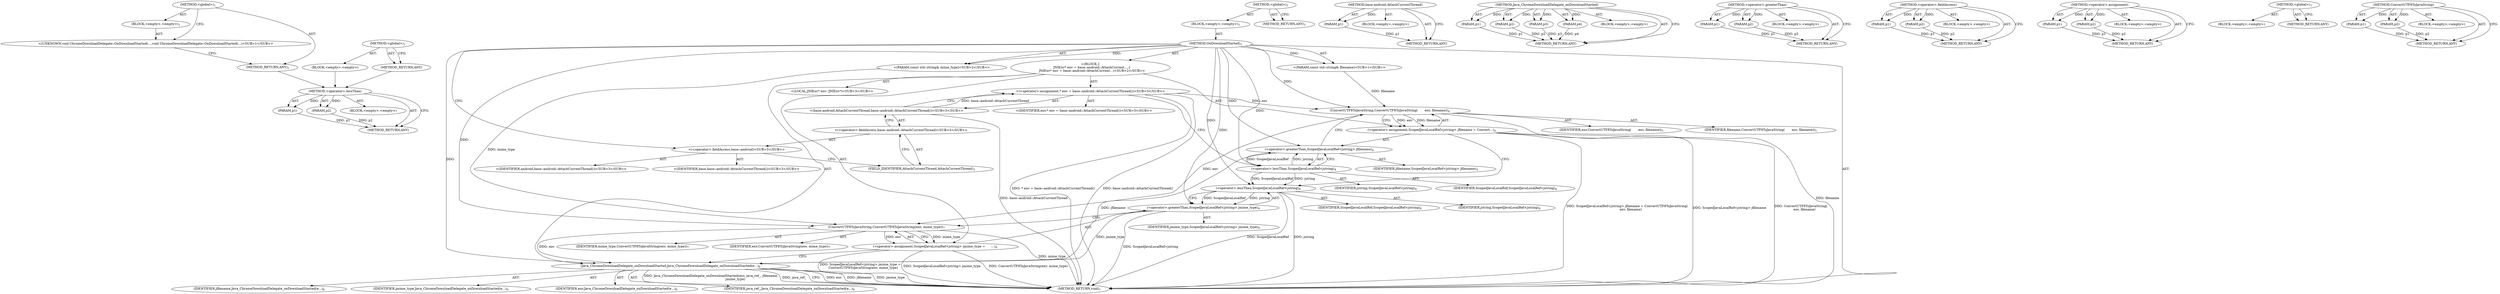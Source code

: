 digraph "&lt;global&gt;" {
vulnerable_84 [label=<(METHOD,&lt;operator&gt;.lessThan)>];
vulnerable_85 [label=<(PARAM,p1)>];
vulnerable_86 [label=<(PARAM,p2)>];
vulnerable_87 [label=<(BLOCK,&lt;empty&gt;,&lt;empty&gt;)>];
vulnerable_88 [label=<(METHOD_RETURN,ANY)>];
vulnerable_6 [label=<(METHOD,&lt;global&gt;)<SUB>1</SUB>>];
vulnerable_7 [label=<(BLOCK,&lt;empty&gt;,&lt;empty&gt;)<SUB>1</SUB>>];
vulnerable_8 [label=<(METHOD,OnDownloadStarted)<SUB>1</SUB>>];
vulnerable_9 [label="<(PARAM,const std::string&amp; filename)<SUB>1</SUB>>"];
vulnerable_10 [label="<(PARAM,const std::string&amp; mime_type)<SUB>2</SUB>>"];
vulnerable_11 [label="<(BLOCK,{
   JNIEnv* env = base::android::AttachCurrent...,{
   JNIEnv* env = base::android::AttachCurrent...)<SUB>2</SUB>>"];
vulnerable_12 [label="<(LOCAL,JNIEnv* env: JNIEnv*)<SUB>3</SUB>>"];
vulnerable_13 [label="<(&lt;operator&gt;.assignment,* env = base::android::AttachCurrentThread())<SUB>3</SUB>>"];
vulnerable_14 [label="<(IDENTIFIER,env,* env = base::android::AttachCurrentThread())<SUB>3</SUB>>"];
vulnerable_15 [label="<(base.android.AttachCurrentThread,base::android::AttachCurrentThread())<SUB>3</SUB>>"];
vulnerable_16 [label="<(&lt;operator&gt;.fieldAccess,base::android::AttachCurrentThread)<SUB>3</SUB>>"];
vulnerable_17 [label="<(&lt;operator&gt;.fieldAccess,base::android)<SUB>3</SUB>>"];
vulnerable_18 [label="<(IDENTIFIER,base,base::android::AttachCurrentThread())<SUB>3</SUB>>"];
vulnerable_19 [label="<(IDENTIFIER,android,base::android::AttachCurrentThread())<SUB>3</SUB>>"];
vulnerable_20 [label=<(FIELD_IDENTIFIER,AttachCurrentThread,AttachCurrentThread)<SUB>3</SUB>>];
vulnerable_21 [label=<(&lt;operator&gt;.assignment,ScopedJavaLocalRef&lt;jstring&gt; jfilename = Convert...)<SUB>4</SUB>>];
vulnerable_22 [label=<(&lt;operator&gt;.greaterThan,ScopedJavaLocalRef&lt;jstring&gt; jfilename)<SUB>4</SUB>>];
vulnerable_23 [label=<(&lt;operator&gt;.lessThan,ScopedJavaLocalRef&lt;jstring)<SUB>4</SUB>>];
vulnerable_24 [label=<(IDENTIFIER,ScopedJavaLocalRef,ScopedJavaLocalRef&lt;jstring)<SUB>4</SUB>>];
vulnerable_25 [label=<(IDENTIFIER,jstring,ScopedJavaLocalRef&lt;jstring)<SUB>4</SUB>>];
vulnerable_26 [label=<(IDENTIFIER,jfilename,ScopedJavaLocalRef&lt;jstring&gt; jfilename)<SUB>4</SUB>>];
vulnerable_27 [label=<(ConvertUTF8ToJavaString,ConvertUTF8ToJavaString(
       env, filename))<SUB>4</SUB>>];
vulnerable_28 [label=<(IDENTIFIER,env,ConvertUTF8ToJavaString(
       env, filename))<SUB>5</SUB>>];
vulnerable_29 [label=<(IDENTIFIER,filename,ConvertUTF8ToJavaString(
       env, filename))<SUB>5</SUB>>];
vulnerable_30 [label=<(&lt;operator&gt;.assignment,ScopedJavaLocalRef&lt;jstring&gt; jmime_type =
      ...)<SUB>6</SUB>>];
vulnerable_31 [label=<(&lt;operator&gt;.greaterThan,ScopedJavaLocalRef&lt;jstring&gt; jmime_type)<SUB>6</SUB>>];
vulnerable_32 [label=<(&lt;operator&gt;.lessThan,ScopedJavaLocalRef&lt;jstring)<SUB>6</SUB>>];
vulnerable_33 [label=<(IDENTIFIER,ScopedJavaLocalRef,ScopedJavaLocalRef&lt;jstring)<SUB>6</SUB>>];
vulnerable_34 [label=<(IDENTIFIER,jstring,ScopedJavaLocalRef&lt;jstring)<SUB>6</SUB>>];
vulnerable_35 [label=<(IDENTIFIER,jmime_type,ScopedJavaLocalRef&lt;jstring&gt; jmime_type)<SUB>6</SUB>>];
vulnerable_36 [label=<(ConvertUTF8ToJavaString,ConvertUTF8ToJavaString(env, mime_type))<SUB>7</SUB>>];
vulnerable_37 [label=<(IDENTIFIER,env,ConvertUTF8ToJavaString(env, mime_type))<SUB>7</SUB>>];
vulnerable_38 [label=<(IDENTIFIER,mime_type,ConvertUTF8ToJavaString(env, mime_type))<SUB>7</SUB>>];
vulnerable_39 [label=<(Java_ChromeDownloadDelegate_onDownloadStarted,Java_ChromeDownloadDelegate_onDownloadStarted(e...)<SUB>8</SUB>>];
vulnerable_40 [label=<(IDENTIFIER,env,Java_ChromeDownloadDelegate_onDownloadStarted(e...)<SUB>8</SUB>>];
vulnerable_41 [label=<(IDENTIFIER,java_ref_,Java_ChromeDownloadDelegate_onDownloadStarted(e...)<SUB>8</SUB>>];
vulnerable_42 [label=<(IDENTIFIER,jfilename,Java_ChromeDownloadDelegate_onDownloadStarted(e...)<SUB>8</SUB>>];
vulnerable_43 [label=<(IDENTIFIER,jmime_type,Java_ChromeDownloadDelegate_onDownloadStarted(e...)<SUB>9</SUB>>];
vulnerable_44 [label=<(METHOD_RETURN,void)<SUB>1</SUB>>];
vulnerable_46 [label=<(METHOD_RETURN,ANY)<SUB>1</SUB>>];
vulnerable_70 [label=<(METHOD,base.android.AttachCurrentThread)>];
vulnerable_71 [label=<(PARAM,p1)>];
vulnerable_72 [label=<(BLOCK,&lt;empty&gt;,&lt;empty&gt;)>];
vulnerable_73 [label=<(METHOD_RETURN,ANY)>];
vulnerable_94 [label=<(METHOD,Java_ChromeDownloadDelegate_onDownloadStarted)>];
vulnerable_95 [label=<(PARAM,p1)>];
vulnerable_96 [label=<(PARAM,p2)>];
vulnerable_97 [label=<(PARAM,p3)>];
vulnerable_98 [label=<(PARAM,p4)>];
vulnerable_99 [label=<(BLOCK,&lt;empty&gt;,&lt;empty&gt;)>];
vulnerable_100 [label=<(METHOD_RETURN,ANY)>];
vulnerable_79 [label=<(METHOD,&lt;operator&gt;.greaterThan)>];
vulnerable_80 [label=<(PARAM,p1)>];
vulnerable_81 [label=<(PARAM,p2)>];
vulnerable_82 [label=<(BLOCK,&lt;empty&gt;,&lt;empty&gt;)>];
vulnerable_83 [label=<(METHOD_RETURN,ANY)>];
vulnerable_74 [label=<(METHOD,&lt;operator&gt;.fieldAccess)>];
vulnerable_75 [label=<(PARAM,p1)>];
vulnerable_76 [label=<(PARAM,p2)>];
vulnerable_77 [label=<(BLOCK,&lt;empty&gt;,&lt;empty&gt;)>];
vulnerable_78 [label=<(METHOD_RETURN,ANY)>];
vulnerable_65 [label=<(METHOD,&lt;operator&gt;.assignment)>];
vulnerable_66 [label=<(PARAM,p1)>];
vulnerable_67 [label=<(PARAM,p2)>];
vulnerable_68 [label=<(BLOCK,&lt;empty&gt;,&lt;empty&gt;)>];
vulnerable_69 [label=<(METHOD_RETURN,ANY)>];
vulnerable_59 [label=<(METHOD,&lt;global&gt;)<SUB>1</SUB>>];
vulnerable_60 [label=<(BLOCK,&lt;empty&gt;,&lt;empty&gt;)>];
vulnerable_61 [label=<(METHOD_RETURN,ANY)>];
vulnerable_89 [label=<(METHOD,ConvertUTF8ToJavaString)>];
vulnerable_90 [label=<(PARAM,p1)>];
vulnerable_91 [label=<(PARAM,p2)>];
vulnerable_92 [label=<(BLOCK,&lt;empty&gt;,&lt;empty&gt;)>];
vulnerable_93 [label=<(METHOD_RETURN,ANY)>];
fixed_6 [label=<(METHOD,&lt;global&gt;)<SUB>1</SUB>>];
fixed_7 [label=<(BLOCK,&lt;empty&gt;,&lt;empty&gt;)<SUB>1</SUB>>];
fixed_8 [label="<(UNKNOWN,void ChromeDownloadDelegate::OnDownloadStarted(...,void ChromeDownloadDelegate::OnDownloadStarted(...)<SUB>1</SUB>>"];
fixed_9 [label=<(METHOD_RETURN,ANY)<SUB>1</SUB>>];
fixed_14 [label=<(METHOD,&lt;global&gt;)<SUB>1</SUB>>];
fixed_15 [label=<(BLOCK,&lt;empty&gt;,&lt;empty&gt;)>];
fixed_16 [label=<(METHOD_RETURN,ANY)>];
vulnerable_84 -> vulnerable_85  [key=0, label="AST: "];
vulnerable_84 -> vulnerable_85  [key=1, label="DDG: "];
vulnerable_84 -> vulnerable_87  [key=0, label="AST: "];
vulnerable_84 -> vulnerable_86  [key=0, label="AST: "];
vulnerable_84 -> vulnerable_86  [key=1, label="DDG: "];
vulnerable_84 -> vulnerable_88  [key=0, label="AST: "];
vulnerable_84 -> vulnerable_88  [key=1, label="CFG: "];
vulnerable_85 -> vulnerable_88  [key=0, label="DDG: p1"];
vulnerable_86 -> vulnerable_88  [key=0, label="DDG: p2"];
vulnerable_6 -> vulnerable_7  [key=0, label="AST: "];
vulnerable_6 -> vulnerable_46  [key=0, label="AST: "];
vulnerable_6 -> vulnerable_46  [key=1, label="CFG: "];
vulnerable_7 -> vulnerable_8  [key=0, label="AST: "];
vulnerable_8 -> vulnerable_9  [key=0, label="AST: "];
vulnerable_8 -> vulnerable_9  [key=1, label="DDG: "];
vulnerable_8 -> vulnerable_10  [key=0, label="AST: "];
vulnerable_8 -> vulnerable_10  [key=1, label="DDG: "];
vulnerable_8 -> vulnerable_11  [key=0, label="AST: "];
vulnerable_8 -> vulnerable_44  [key=0, label="AST: "];
vulnerable_8 -> vulnerable_17  [key=0, label="CFG: "];
vulnerable_8 -> vulnerable_39  [key=0, label="DDG: "];
vulnerable_8 -> vulnerable_22  [key=0, label="DDG: "];
vulnerable_8 -> vulnerable_27  [key=0, label="DDG: "];
vulnerable_8 -> vulnerable_31  [key=0, label="DDG: "];
vulnerable_8 -> vulnerable_36  [key=0, label="DDG: "];
vulnerable_8 -> vulnerable_23  [key=0, label="DDG: "];
vulnerable_8 -> vulnerable_32  [key=0, label="DDG: "];
vulnerable_9 -> vulnerable_27  [key=0, label="DDG: filename"];
vulnerable_10 -> vulnerable_36  [key=0, label="DDG: mime_type"];
vulnerable_11 -> vulnerable_12  [key=0, label="AST: "];
vulnerable_11 -> vulnerable_13  [key=0, label="AST: "];
vulnerable_11 -> vulnerable_21  [key=0, label="AST: "];
vulnerable_11 -> vulnerable_30  [key=0, label="AST: "];
vulnerable_11 -> vulnerable_39  [key=0, label="AST: "];
vulnerable_13 -> vulnerable_14  [key=0, label="AST: "];
vulnerable_13 -> vulnerable_15  [key=0, label="AST: "];
vulnerable_13 -> vulnerable_23  [key=0, label="CFG: "];
vulnerable_13 -> vulnerable_44  [key=0, label="DDG: base::android::AttachCurrentThread()"];
vulnerable_13 -> vulnerable_44  [key=1, label="DDG: * env = base::android::AttachCurrentThread()"];
vulnerable_13 -> vulnerable_27  [key=0, label="DDG: env"];
vulnerable_15 -> vulnerable_16  [key=0, label="AST: "];
vulnerable_15 -> vulnerable_13  [key=0, label="CFG: "];
vulnerable_15 -> vulnerable_13  [key=1, label="DDG: base::android::AttachCurrentThread"];
vulnerable_15 -> vulnerable_44  [key=0, label="DDG: base::android::AttachCurrentThread"];
vulnerable_16 -> vulnerable_17  [key=0, label="AST: "];
vulnerable_16 -> vulnerable_20  [key=0, label="AST: "];
vulnerable_16 -> vulnerable_15  [key=0, label="CFG: "];
vulnerable_17 -> vulnerable_18  [key=0, label="AST: "];
vulnerable_17 -> vulnerable_19  [key=0, label="AST: "];
vulnerable_17 -> vulnerable_20  [key=0, label="CFG: "];
vulnerable_20 -> vulnerable_16  [key=0, label="CFG: "];
vulnerable_21 -> vulnerable_22  [key=0, label="AST: "];
vulnerable_21 -> vulnerable_27  [key=0, label="AST: "];
vulnerable_21 -> vulnerable_32  [key=0, label="CFG: "];
vulnerable_21 -> vulnerable_44  [key=0, label="DDG: ScopedJavaLocalRef&lt;jstring&gt; jfilename"];
vulnerable_21 -> vulnerable_44  [key=1, label="DDG: ConvertUTF8ToJavaString(
       env, filename)"];
vulnerable_21 -> vulnerable_44  [key=2, label="DDG: ScopedJavaLocalRef&lt;jstring&gt; jfilename = ConvertUTF8ToJavaString(
       env, filename)"];
vulnerable_22 -> vulnerable_23  [key=0, label="AST: "];
vulnerable_22 -> vulnerable_26  [key=0, label="AST: "];
vulnerable_22 -> vulnerable_27  [key=0, label="CFG: "];
vulnerable_22 -> vulnerable_39  [key=0, label="DDG: jfilename"];
vulnerable_23 -> vulnerable_24  [key=0, label="AST: "];
vulnerable_23 -> vulnerable_25  [key=0, label="AST: "];
vulnerable_23 -> vulnerable_22  [key=0, label="CFG: "];
vulnerable_23 -> vulnerable_22  [key=1, label="DDG: ScopedJavaLocalRef"];
vulnerable_23 -> vulnerable_22  [key=2, label="DDG: jstring"];
vulnerable_23 -> vulnerable_32  [key=0, label="DDG: ScopedJavaLocalRef"];
vulnerable_23 -> vulnerable_32  [key=1, label="DDG: jstring"];
vulnerable_27 -> vulnerable_28  [key=0, label="AST: "];
vulnerable_27 -> vulnerable_29  [key=0, label="AST: "];
vulnerable_27 -> vulnerable_21  [key=0, label="CFG: "];
vulnerable_27 -> vulnerable_21  [key=1, label="DDG: env"];
vulnerable_27 -> vulnerable_21  [key=2, label="DDG: filename"];
vulnerable_27 -> vulnerable_44  [key=0, label="DDG: filename"];
vulnerable_27 -> vulnerable_36  [key=0, label="DDG: env"];
vulnerable_30 -> vulnerable_31  [key=0, label="AST: "];
vulnerable_30 -> vulnerable_36  [key=0, label="AST: "];
vulnerable_30 -> vulnerable_39  [key=0, label="CFG: "];
vulnerable_30 -> vulnerable_44  [key=0, label="DDG: ScopedJavaLocalRef&lt;jstring&gt; jmime_type"];
vulnerable_30 -> vulnerable_44  [key=1, label="DDG: ConvertUTF8ToJavaString(env, mime_type)"];
vulnerable_30 -> vulnerable_44  [key=2, label="DDG: ScopedJavaLocalRef&lt;jstring&gt; jmime_type =
      ConvertUTF8ToJavaString(env, mime_type)"];
vulnerable_31 -> vulnerable_32  [key=0, label="AST: "];
vulnerable_31 -> vulnerable_35  [key=0, label="AST: "];
vulnerable_31 -> vulnerable_36  [key=0, label="CFG: "];
vulnerable_31 -> vulnerable_44  [key=0, label="DDG: ScopedJavaLocalRef&lt;jstring"];
vulnerable_31 -> vulnerable_39  [key=0, label="DDG: jmime_type"];
vulnerable_32 -> vulnerable_33  [key=0, label="AST: "];
vulnerable_32 -> vulnerable_34  [key=0, label="AST: "];
vulnerable_32 -> vulnerable_31  [key=0, label="CFG: "];
vulnerable_32 -> vulnerable_31  [key=1, label="DDG: ScopedJavaLocalRef"];
vulnerable_32 -> vulnerable_31  [key=2, label="DDG: jstring"];
vulnerable_32 -> vulnerable_44  [key=0, label="DDG: ScopedJavaLocalRef"];
vulnerable_32 -> vulnerable_44  [key=1, label="DDG: jstring"];
vulnerable_36 -> vulnerable_37  [key=0, label="AST: "];
vulnerable_36 -> vulnerable_38  [key=0, label="AST: "];
vulnerable_36 -> vulnerable_30  [key=0, label="CFG: "];
vulnerable_36 -> vulnerable_30  [key=1, label="DDG: env"];
vulnerable_36 -> vulnerable_30  [key=2, label="DDG: mime_type"];
vulnerable_36 -> vulnerable_44  [key=0, label="DDG: mime_type"];
vulnerable_36 -> vulnerable_39  [key=0, label="DDG: env"];
vulnerable_39 -> vulnerable_40  [key=0, label="AST: "];
vulnerable_39 -> vulnerable_41  [key=0, label="AST: "];
vulnerable_39 -> vulnerable_42  [key=0, label="AST: "];
vulnerable_39 -> vulnerable_43  [key=0, label="AST: "];
vulnerable_39 -> vulnerable_44  [key=0, label="CFG: "];
vulnerable_39 -> vulnerable_44  [key=1, label="DDG: env"];
vulnerable_39 -> vulnerable_44  [key=2, label="DDG: jfilename"];
vulnerable_39 -> vulnerable_44  [key=3, label="DDG: jmime_type"];
vulnerable_39 -> vulnerable_44  [key=4, label="DDG: Java_ChromeDownloadDelegate_onDownloadStarted(env, java_ref_, jfilename,
                                                jmime_type)"];
vulnerable_39 -> vulnerable_44  [key=5, label="DDG: java_ref_"];
vulnerable_70 -> vulnerable_71  [key=0, label="AST: "];
vulnerable_70 -> vulnerable_71  [key=1, label="DDG: "];
vulnerable_70 -> vulnerable_72  [key=0, label="AST: "];
vulnerable_70 -> vulnerable_73  [key=0, label="AST: "];
vulnerable_70 -> vulnerable_73  [key=1, label="CFG: "];
vulnerable_71 -> vulnerable_73  [key=0, label="DDG: p1"];
vulnerable_94 -> vulnerable_95  [key=0, label="AST: "];
vulnerable_94 -> vulnerable_95  [key=1, label="DDG: "];
vulnerable_94 -> vulnerable_99  [key=0, label="AST: "];
vulnerable_94 -> vulnerable_96  [key=0, label="AST: "];
vulnerable_94 -> vulnerable_96  [key=1, label="DDG: "];
vulnerable_94 -> vulnerable_100  [key=0, label="AST: "];
vulnerable_94 -> vulnerable_100  [key=1, label="CFG: "];
vulnerable_94 -> vulnerable_97  [key=0, label="AST: "];
vulnerable_94 -> vulnerable_97  [key=1, label="DDG: "];
vulnerable_94 -> vulnerable_98  [key=0, label="AST: "];
vulnerable_94 -> vulnerable_98  [key=1, label="DDG: "];
vulnerable_95 -> vulnerable_100  [key=0, label="DDG: p1"];
vulnerable_96 -> vulnerable_100  [key=0, label="DDG: p2"];
vulnerable_97 -> vulnerable_100  [key=0, label="DDG: p3"];
vulnerable_98 -> vulnerable_100  [key=0, label="DDG: p4"];
vulnerable_79 -> vulnerable_80  [key=0, label="AST: "];
vulnerable_79 -> vulnerable_80  [key=1, label="DDG: "];
vulnerable_79 -> vulnerable_82  [key=0, label="AST: "];
vulnerable_79 -> vulnerable_81  [key=0, label="AST: "];
vulnerable_79 -> vulnerable_81  [key=1, label="DDG: "];
vulnerable_79 -> vulnerable_83  [key=0, label="AST: "];
vulnerable_79 -> vulnerable_83  [key=1, label="CFG: "];
vulnerable_80 -> vulnerable_83  [key=0, label="DDG: p1"];
vulnerable_81 -> vulnerable_83  [key=0, label="DDG: p2"];
vulnerable_74 -> vulnerable_75  [key=0, label="AST: "];
vulnerable_74 -> vulnerable_75  [key=1, label="DDG: "];
vulnerable_74 -> vulnerable_77  [key=0, label="AST: "];
vulnerable_74 -> vulnerable_76  [key=0, label="AST: "];
vulnerable_74 -> vulnerable_76  [key=1, label="DDG: "];
vulnerable_74 -> vulnerable_78  [key=0, label="AST: "];
vulnerable_74 -> vulnerable_78  [key=1, label="CFG: "];
vulnerable_75 -> vulnerable_78  [key=0, label="DDG: p1"];
vulnerable_76 -> vulnerable_78  [key=0, label="DDG: p2"];
vulnerable_65 -> vulnerable_66  [key=0, label="AST: "];
vulnerable_65 -> vulnerable_66  [key=1, label="DDG: "];
vulnerable_65 -> vulnerable_68  [key=0, label="AST: "];
vulnerable_65 -> vulnerable_67  [key=0, label="AST: "];
vulnerable_65 -> vulnerable_67  [key=1, label="DDG: "];
vulnerable_65 -> vulnerable_69  [key=0, label="AST: "];
vulnerable_65 -> vulnerable_69  [key=1, label="CFG: "];
vulnerable_66 -> vulnerable_69  [key=0, label="DDG: p1"];
vulnerable_67 -> vulnerable_69  [key=0, label="DDG: p2"];
vulnerable_59 -> vulnerable_60  [key=0, label="AST: "];
vulnerable_59 -> vulnerable_61  [key=0, label="AST: "];
vulnerable_59 -> vulnerable_61  [key=1, label="CFG: "];
vulnerable_89 -> vulnerable_90  [key=0, label="AST: "];
vulnerable_89 -> vulnerable_90  [key=1, label="DDG: "];
vulnerable_89 -> vulnerable_92  [key=0, label="AST: "];
vulnerable_89 -> vulnerable_91  [key=0, label="AST: "];
vulnerable_89 -> vulnerable_91  [key=1, label="DDG: "];
vulnerable_89 -> vulnerable_93  [key=0, label="AST: "];
vulnerable_89 -> vulnerable_93  [key=1, label="CFG: "];
vulnerable_90 -> vulnerable_93  [key=0, label="DDG: p1"];
vulnerable_91 -> vulnerable_93  [key=0, label="DDG: p2"];
fixed_6 -> fixed_7  [key=0, label="AST: "];
fixed_6 -> fixed_9  [key=0, label="AST: "];
fixed_6 -> fixed_8  [key=0, label="CFG: "];
fixed_7 -> fixed_8  [key=0, label="AST: "];
fixed_8 -> fixed_9  [key=0, label="CFG: "];
fixed_9 -> vulnerable_84  [key=0];
fixed_14 -> fixed_15  [key=0, label="AST: "];
fixed_14 -> fixed_16  [key=0, label="AST: "];
fixed_14 -> fixed_16  [key=1, label="CFG: "];
fixed_15 -> vulnerable_84  [key=0];
fixed_16 -> vulnerable_84  [key=0];
}
